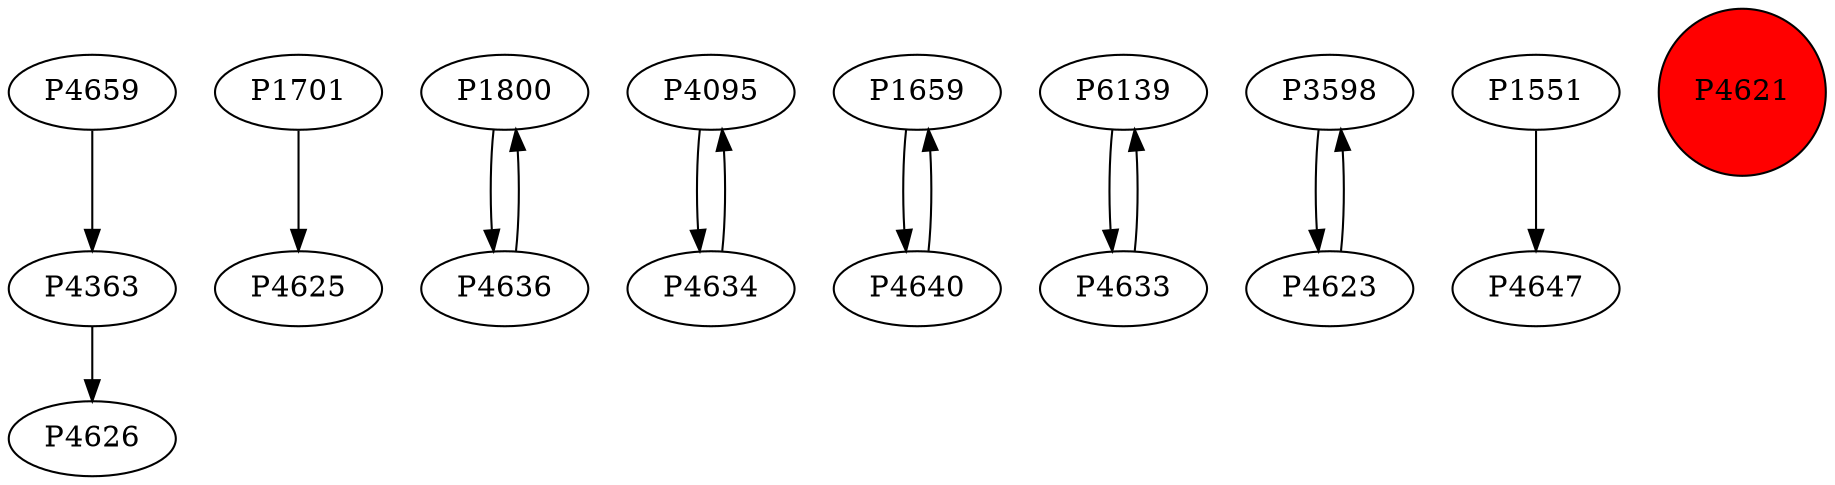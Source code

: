 digraph {
	P4659 -> P4363
	P1701 -> P4625
	P1800 -> P4636
	P4636 -> P1800
	P4095 -> P4634
	P1659 -> P4640
	P6139 -> P4633
	P3598 -> P4623
	P4634 -> P4095
	P4640 -> P1659
	P1551 -> P4647
	P4633 -> P6139
	P4363 -> P4626
	P4623 -> P3598
	P4621 [shape=circle]
	P4621 [style=filled]
	P4621 [fillcolor=red]
}